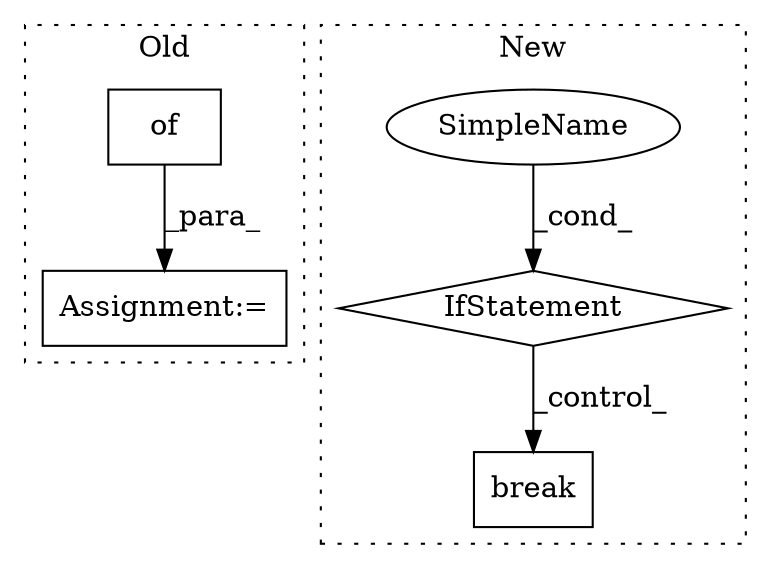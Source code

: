 digraph G {
subgraph cluster0 {
1 [label="of" a="32" s="1726" l="4" shape="box"];
5 [label="Assignment:=" a="7" s="1721" l="1" shape="box"];
label = "Old";
style="dotted";
}
subgraph cluster1 {
2 [label="break" a="10" s="2470" l="6" shape="box"];
3 [label="IfStatement" a="25" s="2348,2385" l="12,2" shape="diamond"];
4 [label="SimpleName" a="42" s="" l="" shape="ellipse"];
label = "New";
style="dotted";
}
1 -> 5 [label="_para_"];
3 -> 2 [label="_control_"];
4 -> 3 [label="_cond_"];
}